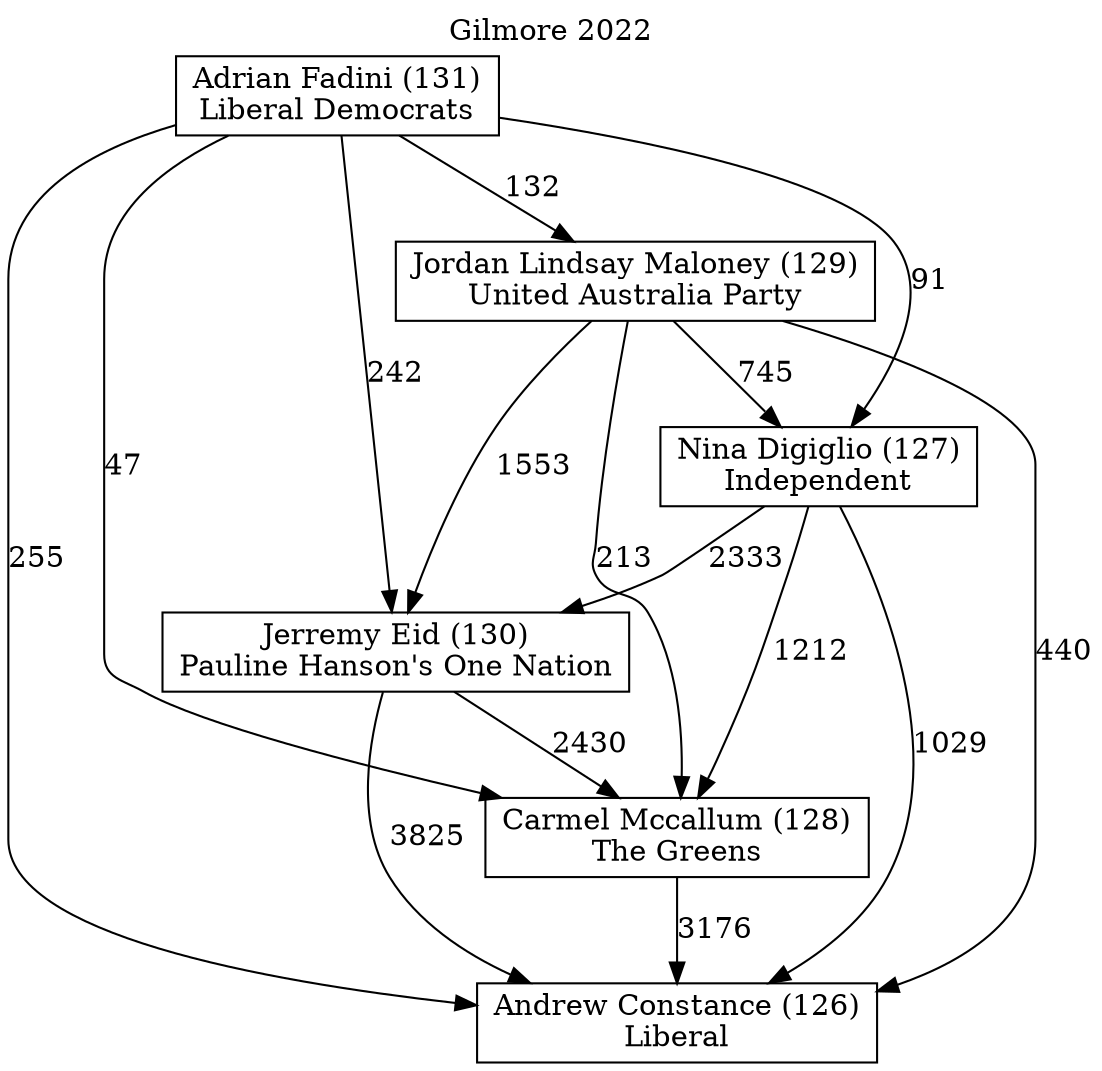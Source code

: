 // House preference flow
digraph "Andrew Constance (126)_Gilmore_2022" {
	graph [label="Gilmore 2022" labelloc=t mclimit=2]
	node [shape=box]
	"Andrew Constance (126)" [label="Andrew Constance (126)
Liberal"]
	"Carmel Mccallum (128)" [label="Carmel Mccallum (128)
The Greens"]
	"Jerremy Eid (130)" [label="Jerremy Eid (130)
Pauline Hanson's One Nation"]
	"Nina Digiglio (127)" [label="Nina Digiglio (127)
Independent"]
	"Jordan Lindsay Maloney (129)" [label="Jordan Lindsay Maloney (129)
United Australia Party"]
	"Adrian Fadini (131)" [label="Adrian Fadini (131)
Liberal Democrats"]
	"Carmel Mccallum (128)" -> "Andrew Constance (126)" [label=3176]
	"Jerremy Eid (130)" -> "Carmel Mccallum (128)" [label=2430]
	"Nina Digiglio (127)" -> "Jerremy Eid (130)" [label=2333]
	"Jordan Lindsay Maloney (129)" -> "Nina Digiglio (127)" [label=745]
	"Adrian Fadini (131)" -> "Jordan Lindsay Maloney (129)" [label=132]
	"Jerremy Eid (130)" -> "Andrew Constance (126)" [label=3825]
	"Nina Digiglio (127)" -> "Andrew Constance (126)" [label=1029]
	"Jordan Lindsay Maloney (129)" -> "Andrew Constance (126)" [label=440]
	"Adrian Fadini (131)" -> "Andrew Constance (126)" [label=255]
	"Adrian Fadini (131)" -> "Nina Digiglio (127)" [label=91]
	"Jordan Lindsay Maloney (129)" -> "Jerremy Eid (130)" [label=1553]
	"Adrian Fadini (131)" -> "Jerremy Eid (130)" [label=242]
	"Nina Digiglio (127)" -> "Carmel Mccallum (128)" [label=1212]
	"Jordan Lindsay Maloney (129)" -> "Carmel Mccallum (128)" [label=213]
	"Adrian Fadini (131)" -> "Carmel Mccallum (128)" [label=47]
}
